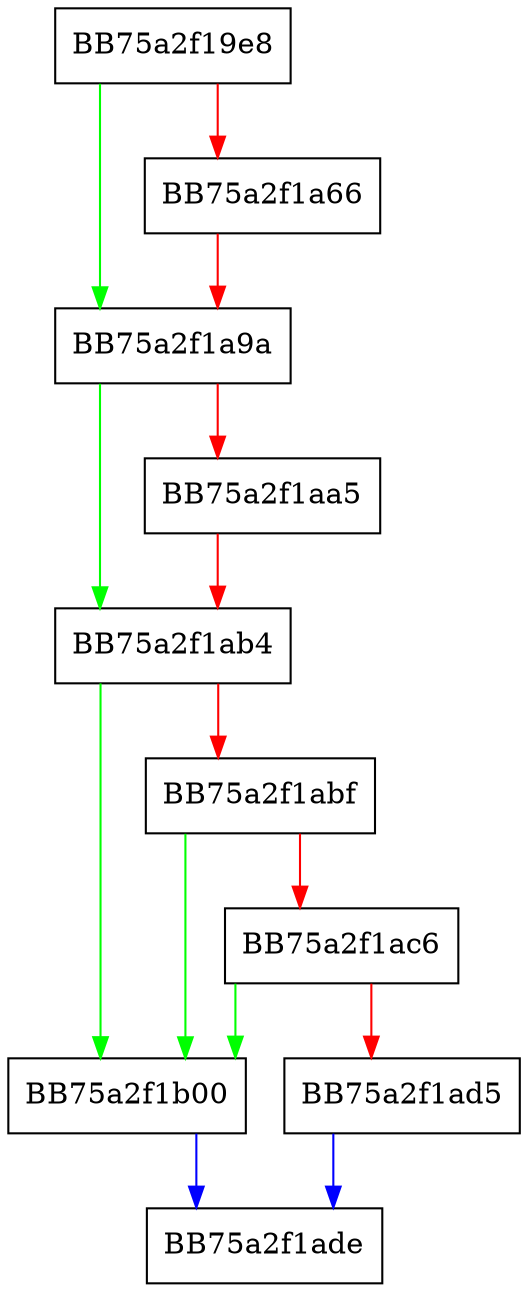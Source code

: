 digraph get_value {
  node [shape="box"];
  graph [splines=ortho];
  BB75a2f19e8 -> BB75a2f1a9a [color="green"];
  BB75a2f19e8 -> BB75a2f1a66 [color="red"];
  BB75a2f1a66 -> BB75a2f1a9a [color="red"];
  BB75a2f1a9a -> BB75a2f1ab4 [color="green"];
  BB75a2f1a9a -> BB75a2f1aa5 [color="red"];
  BB75a2f1aa5 -> BB75a2f1ab4 [color="red"];
  BB75a2f1ab4 -> BB75a2f1b00 [color="green"];
  BB75a2f1ab4 -> BB75a2f1abf [color="red"];
  BB75a2f1abf -> BB75a2f1b00 [color="green"];
  BB75a2f1abf -> BB75a2f1ac6 [color="red"];
  BB75a2f1ac6 -> BB75a2f1b00 [color="green"];
  BB75a2f1ac6 -> BB75a2f1ad5 [color="red"];
  BB75a2f1ad5 -> BB75a2f1ade [color="blue"];
  BB75a2f1b00 -> BB75a2f1ade [color="blue"];
}